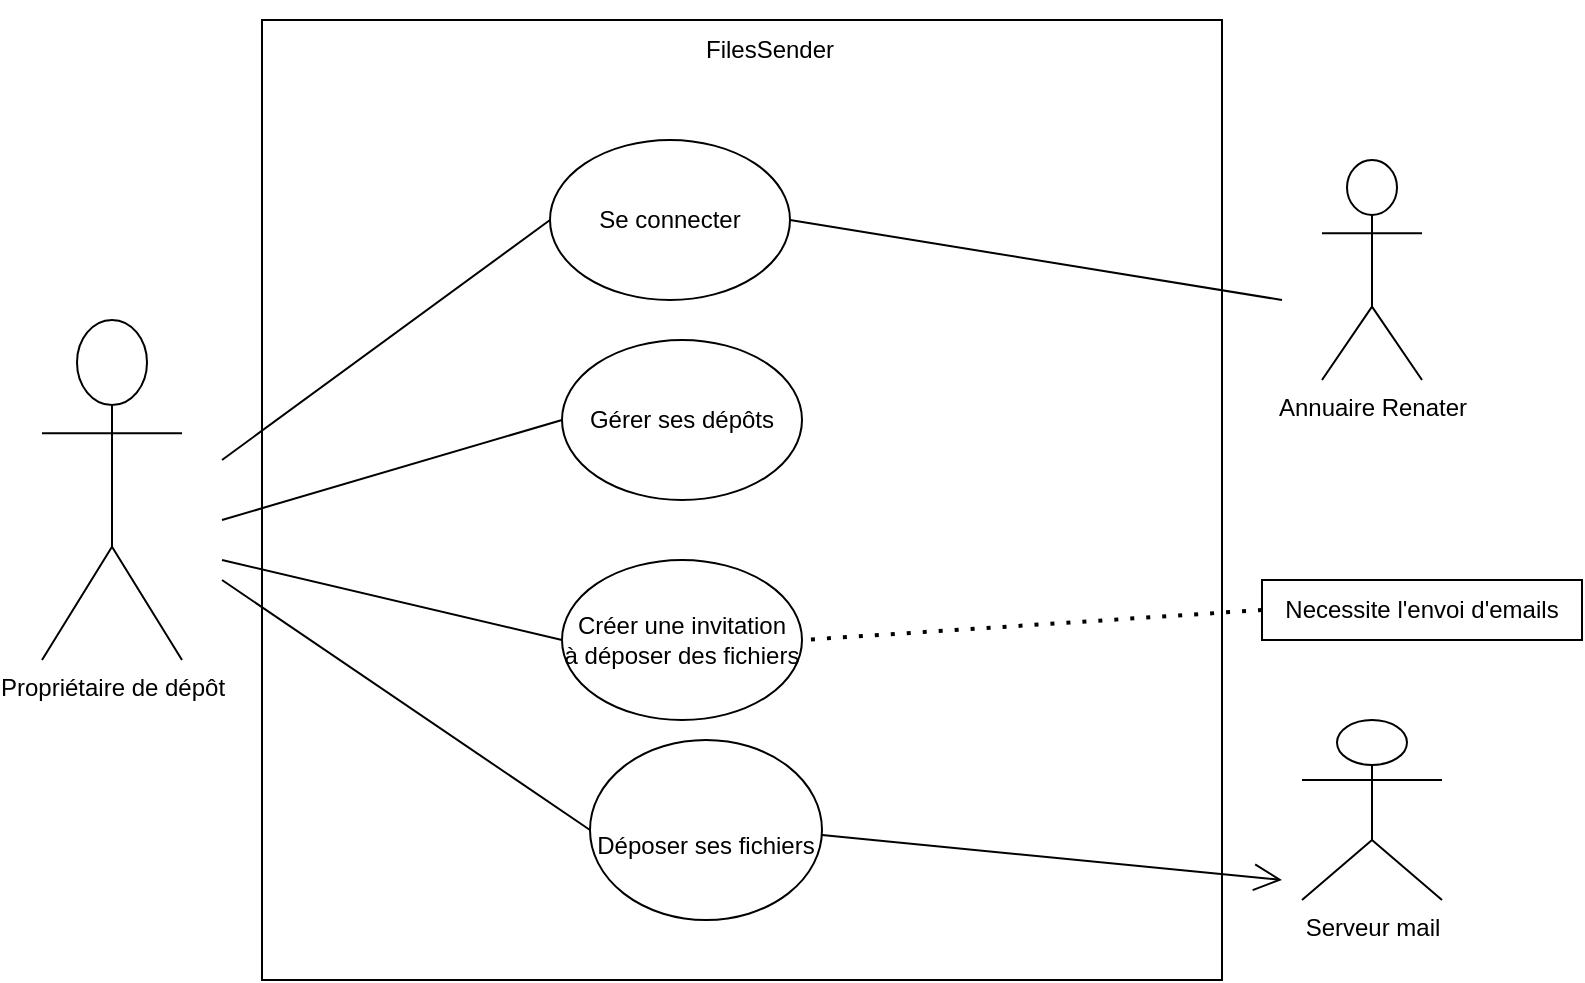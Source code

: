 <mxfile version="24.7.10">
  <diagram name="Page-1" id="_OUiAtpkUEGA_JQShNa9">
    <mxGraphModel dx="1434" dy="796" grid="1" gridSize="10" guides="1" tooltips="1" connect="1" arrows="1" fold="1" page="1" pageScale="1" pageWidth="827" pageHeight="1169" math="0" shadow="0">
      <root>
        <mxCell id="0" />
        <mxCell id="1" parent="0" />
        <mxCell id="WyI29n1xzjbKKyyoh1lB-9" value="" style="whiteSpace=wrap;html=1;aspect=fixed;" parent="1" vertex="1">
          <mxGeometry x="150" y="80" width="480" height="480" as="geometry" />
        </mxCell>
        <mxCell id="WyI29n1xzjbKKyyoh1lB-1" value="Se connecter" style="ellipse;whiteSpace=wrap;html=1;" parent="1" vertex="1">
          <mxGeometry x="294" y="140" width="120" height="80" as="geometry" />
        </mxCell>
        <mxCell id="WyI29n1xzjbKKyyoh1lB-2" value="Propriétaire de dépôt " style="shape=umlActor;verticalLabelPosition=bottom;verticalAlign=top;html=1;outlineConnect=0;" parent="1" vertex="1">
          <mxGeometry x="40" y="230" width="70" height="170" as="geometry" />
        </mxCell>
        <mxCell id="WyI29n1xzjbKKyyoh1lB-5" value="Gérer ses dépôts" style="ellipse;whiteSpace=wrap;html=1;" parent="1" vertex="1">
          <mxGeometry x="300" y="240" width="120" height="80" as="geometry" />
        </mxCell>
        <mxCell id="WyI29n1xzjbKKyyoh1lB-7" value="Créer une invitation&lt;br&gt;à déposer des fichiers" style="ellipse;whiteSpace=wrap;html=1;" parent="1" vertex="1">
          <mxGeometry x="300" y="350" width="120" height="80" as="geometry" />
        </mxCell>
        <mxCell id="WyI29n1xzjbKKyyoh1lB-8" value="&lt;br&gt;Déposer ses fichiers " style="ellipse;whiteSpace=wrap;html=1;direction=south;" parent="1" vertex="1">
          <mxGeometry x="314" y="440" width="116" height="90" as="geometry" />
        </mxCell>
        <mxCell id="WyI29n1xzjbKKyyoh1lB-10" value="" style="endArrow=none;html=1;rounded=0;entryX=0;entryY=0.5;entryDx=0;entryDy=0;" parent="1" target="WyI29n1xzjbKKyyoh1lB-1" edge="1">
          <mxGeometry width="50" height="50" relative="1" as="geometry">
            <mxPoint x="130" y="300" as="sourcePoint" />
            <mxPoint x="440" y="430" as="targetPoint" />
          </mxGeometry>
        </mxCell>
        <mxCell id="WyI29n1xzjbKKyyoh1lB-11" value="" style="endArrow=none;html=1;rounded=0;exitX=0.5;exitY=1;exitDx=0;exitDy=0;" parent="1" source="WyI29n1xzjbKKyyoh1lB-8" edge="1">
          <mxGeometry width="50" height="50" relative="1" as="geometry">
            <mxPoint x="390" y="480" as="sourcePoint" />
            <mxPoint x="130" y="360" as="targetPoint" />
          </mxGeometry>
        </mxCell>
        <mxCell id="WyI29n1xzjbKKyyoh1lB-12" value="" style="endArrow=none;html=1;rounded=0;entryX=0;entryY=0.5;entryDx=0;entryDy=0;" parent="1" target="WyI29n1xzjbKKyyoh1lB-7" edge="1">
          <mxGeometry width="50" height="50" relative="1" as="geometry">
            <mxPoint x="130" y="350" as="sourcePoint" />
            <mxPoint x="440" y="430" as="targetPoint" />
          </mxGeometry>
        </mxCell>
        <mxCell id="WyI29n1xzjbKKyyoh1lB-13" value="" style="endArrow=none;html=1;rounded=0;entryX=0;entryY=0.5;entryDx=0;entryDy=0;" parent="1" target="WyI29n1xzjbKKyyoh1lB-5" edge="1">
          <mxGeometry width="50" height="50" relative="1" as="geometry">
            <mxPoint x="130" y="330" as="sourcePoint" />
            <mxPoint x="280" y="280" as="targetPoint" />
          </mxGeometry>
        </mxCell>
        <mxCell id="WyI29n1xzjbKKyyoh1lB-14" value="Annuaire Renater" style="shape=umlActor;verticalLabelPosition=bottom;verticalAlign=top;html=1;outlineConnect=0;" parent="1" vertex="1">
          <mxGeometry x="680" y="150" width="50" height="110" as="geometry" />
        </mxCell>
        <mxCell id="WyI29n1xzjbKKyyoh1lB-15" value="Serveur mail" style="shape=umlActor;verticalLabelPosition=bottom;verticalAlign=top;html=1;outlineConnect=0;" parent="1" vertex="1">
          <mxGeometry x="670" y="430" width="70" height="90" as="geometry" />
        </mxCell>
        <mxCell id="WyI29n1xzjbKKyyoh1lB-16" value="Necessite l&#39;envoi d&#39;emails" style="rounded=0;whiteSpace=wrap;html=1;" parent="1" vertex="1">
          <mxGeometry x="650" y="360" width="160" height="30" as="geometry" />
        </mxCell>
        <mxCell id="WyI29n1xzjbKKyyoh1lB-21" value="" style="endArrow=none;html=1;rounded=0;entryX=1;entryY=0.5;entryDx=0;entryDy=0;" parent="1" target="WyI29n1xzjbKKyyoh1lB-1" edge="1">
          <mxGeometry width="50" height="50" relative="1" as="geometry">
            <mxPoint x="660" y="220" as="sourcePoint" />
            <mxPoint x="440" y="430" as="targetPoint" />
          </mxGeometry>
        </mxCell>
        <mxCell id="WyI29n1xzjbKKyyoh1lB-24" value="" style="endArrow=open;endFill=1;endSize=12;html=1;rounded=0;exitX=0.5;exitY=0;exitDx=0;exitDy=0;" parent="1" edge="1">
          <mxGeometry width="160" relative="1" as="geometry">
            <mxPoint x="430" y="487.5" as="sourcePoint" />
            <mxPoint x="660" y="510" as="targetPoint" />
          </mxGeometry>
        </mxCell>
        <mxCell id="WyI29n1xzjbKKyyoh1lB-25" value="FilesSender" style="text;html=1;align=center;verticalAlign=middle;whiteSpace=wrap;rounded=0;" parent="1" vertex="1">
          <mxGeometry x="360" y="70" width="88" height="50" as="geometry" />
        </mxCell>
        <mxCell id="UVBDfQGK_jE2caAGnJ7W-1" value="" style="endArrow=none;dashed=1;html=1;dashPattern=1 3;strokeWidth=2;rounded=0;entryX=1;entryY=0.5;entryDx=0;entryDy=0;exitX=0;exitY=0.5;exitDx=0;exitDy=0;" edge="1" parent="1" source="WyI29n1xzjbKKyyoh1lB-16" target="WyI29n1xzjbKKyyoh1lB-7">
          <mxGeometry width="50" height="50" relative="1" as="geometry">
            <mxPoint x="390" y="470" as="sourcePoint" />
            <mxPoint x="440" y="420" as="targetPoint" />
          </mxGeometry>
        </mxCell>
      </root>
    </mxGraphModel>
  </diagram>
</mxfile>
